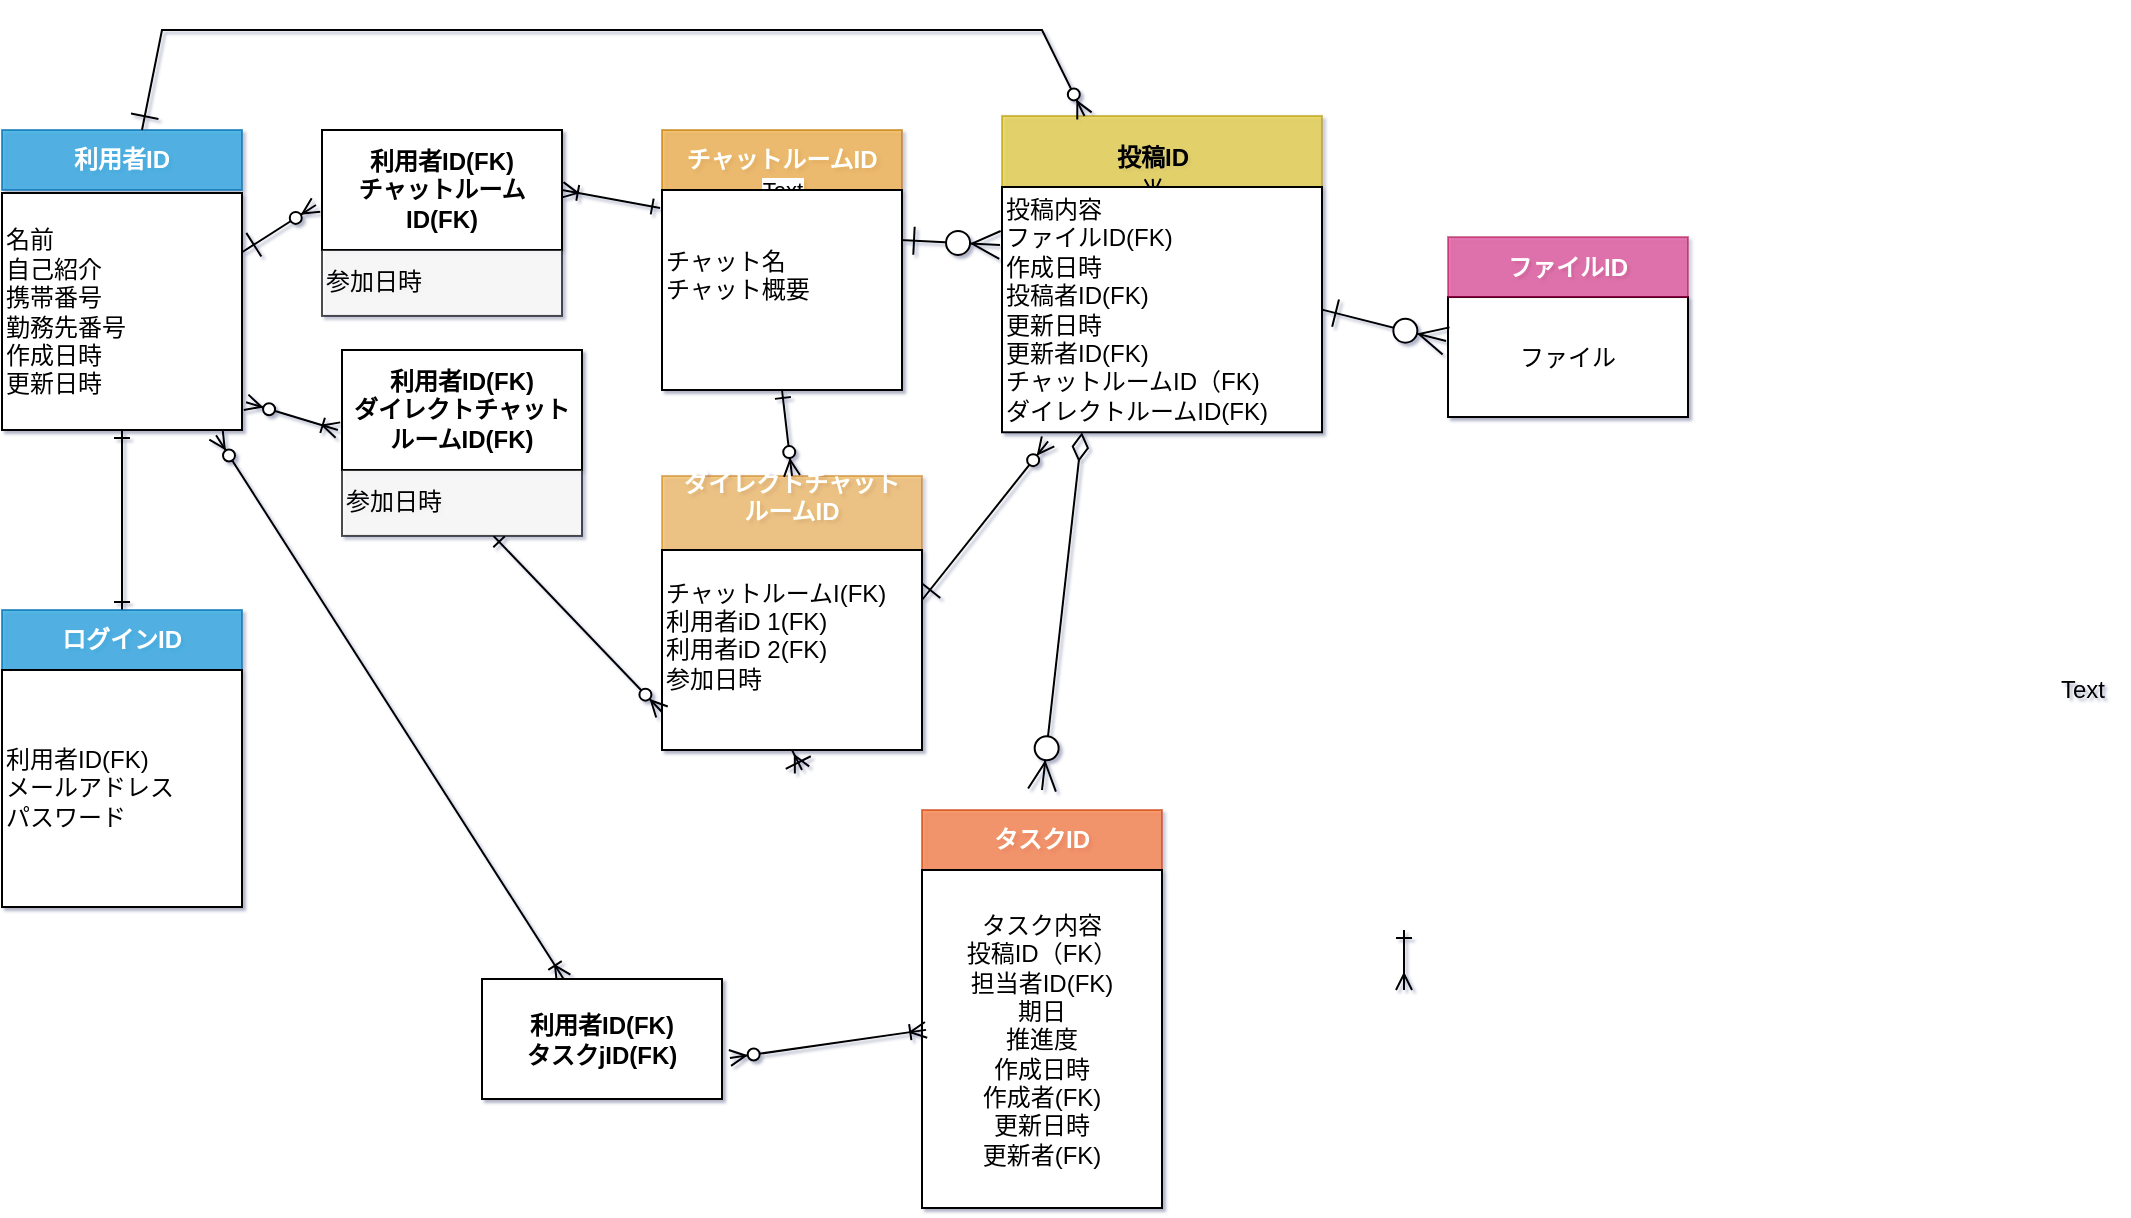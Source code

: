 <mxfile version="13.1.3">
    <diagram id="6hGFLwfOUW9BJ-s0fimq" name="Page-1">
        <mxGraphModel dx="519" dy="2031" grid="1" gridSize="10" guides="1" tooltips="1" connect="0" arrows="1" fold="1" page="1" pageScale="1" pageWidth="827" pageHeight="1169" math="0" shadow="1">
            <root>
                <mxCell id="0"/>
                <mxCell id="1" parent="0"/>
                <mxCell id="2" value="&lt;b&gt;利用者ID&lt;/b&gt;" style="rounded=0;whiteSpace=wrap;html=1;fillColor=#1ba1e2;strokeColor=#006EAF;fontColor=#ffffff;opacity=70;" parent="1" vertex="1">
                    <mxGeometry x="40" y="50" width="120" height="30" as="geometry"/>
                </mxCell>
                <mxCell id="21" style="rounded=0;orthogonalLoop=1;jettySize=auto;html=1;entryX=-0.025;entryY=0.625;entryDx=0;entryDy=0;entryPerimeter=0;startArrow=ERone;startFill=0;endArrow=ERzeroToMany;endFill=1;strokeWidth=1;exitX=1;exitY=0.25;exitDx=0;exitDy=0;startSize=12;" parent="1" source="3" target="13" edge="1">
                    <mxGeometry relative="1" as="geometry">
                        <mxPoint x="170" y="100" as="sourcePoint"/>
                    </mxGeometry>
                </mxCell>
                <mxCell id="107" style="edgeStyle=none;rounded=0;orthogonalLoop=1;jettySize=auto;html=1;startArrow=ERone;startFill=0;endArrow=ERone;endFill=0;" edge="1" parent="1" source="3" target="105">
                    <mxGeometry relative="1" as="geometry"/>
                </mxCell>
                <mxCell id="3" value="名前&lt;br&gt;自己紹介&lt;br&gt;携帯番号&lt;br&gt;勤務先番号&lt;br&gt;作成日時&lt;br&gt;更新日時" style="rounded=0;whiteSpace=wrap;html=1;align=left;" parent="1" vertex="1">
                    <mxGeometry x="40" y="81.49" width="120" height="118.51" as="geometry"/>
                </mxCell>
                <mxCell id="12" style="edgeStyle=orthogonalEdgeStyle;rounded=0;orthogonalLoop=1;jettySize=auto;html=1;exitX=0.5;exitY=0;exitDx=0;exitDy=0;startArrow=ERone;startFill=0;endArrow=oval;endFill=0;strokeColor=#000000;strokeWidth=1;" parent="1" edge="1">
                    <mxGeometry relative="1" as="geometry">
                        <mxPoint x="100" y="240" as="targetPoint"/>
                        <mxPoint x="100" y="240" as="sourcePoint"/>
                    </mxGeometry>
                </mxCell>
                <mxCell id="11" style="edgeStyle=orthogonalEdgeStyle;rounded=0;orthogonalLoop=1;jettySize=auto;html=1;exitX=0.5;exitY=1;exitDx=0;exitDy=0;startArrow=ERone;startFill=0;endArrow=oval;endFill=0;strokeColor=#000000;strokeWidth=1;" parent="1" edge="1">
                    <mxGeometry relative="1" as="geometry">
                        <mxPoint x="100" y="270" as="sourcePoint"/>
                        <mxPoint x="100" y="270" as="targetPoint"/>
                    </mxGeometry>
                </mxCell>
                <mxCell id="26" style="edgeStyle=none;rounded=0;orthogonalLoop=1;jettySize=auto;html=1;exitX=1;exitY=0.5;exitDx=0;exitDy=0;entryX=-0.008;entryY=0.09;entryDx=0;entryDy=0;entryPerimeter=0;startArrow=ERoneToMany;startFill=0;endArrow=ERone;endFill=0;strokeWidth=1;" parent="1" source="13" target="23" edge="1">
                    <mxGeometry relative="1" as="geometry"/>
                </mxCell>
                <mxCell id="13" value="&lt;b&gt;利用者ID(FK)&lt;br&gt;チャットルームID(FK)&lt;br&gt;&lt;/b&gt;" style="rounded=0;whiteSpace=wrap;html=1;" parent="1" vertex="1">
                    <mxGeometry x="200" y="50" width="120" height="60" as="geometry"/>
                </mxCell>
                <mxCell id="22" value="&lt;b&gt;チャットルームID&lt;/b&gt;" style="rounded=0;whiteSpace=wrap;html=1;fillColor=#f0a30a;strokeColor=#BD7000;fontColor=#ffffff;opacity=60;" parent="1" vertex="1">
                    <mxGeometry x="370" y="50" width="120" height="30" as="geometry"/>
                </mxCell>
                <mxCell id="24" style="edgeStyle=none;shape=link;rounded=0;orthogonalLoop=1;jettySize=auto;html=1;exitX=0.5;exitY=0;exitDx=0;exitDy=0;startArrow=ERone;startFill=0;endArrow=ERzeroToMany;endFill=1;strokeColor=#000000;strokeWidth=1;" parent="1" source="23" target="22" edge="1">
                    <mxGeometry relative="1" as="geometry"/>
                </mxCell>
                <mxCell id="25" value="Text" style="edgeLabel;html=1;align=center;verticalAlign=middle;resizable=0;points=[];" parent="24" vertex="1" connectable="0">
                    <mxGeometry x="0.167" y="5" relative="1" as="geometry">
                        <mxPoint as="offset"/>
                    </mxGeometry>
                </mxCell>
                <mxCell id="29" style="edgeStyle=none;rounded=0;orthogonalLoop=1;jettySize=auto;html=1;exitX=1;exitY=0.25;exitDx=0;exitDy=0;startArrow=ERone;startFill=0;endArrow=ERzeroToMany;endFill=1;strokeWidth=1;endSize=12;startSize=12;" parent="1" edge="1">
                    <mxGeometry relative="1" as="geometry">
                        <mxPoint x="489" y="105" as="sourcePoint"/>
                        <mxPoint x="539" y="107.494" as="targetPoint"/>
                    </mxGeometry>
                </mxCell>
                <mxCell id="23" value="チャット名&lt;br&gt;&lt;div&gt;チャット概要&lt;/div&gt;&lt;div&gt;&lt;br&gt;&lt;/div&gt;" style="rounded=0;whiteSpace=wrap;html=1;align=left;" parent="1" vertex="1">
                    <mxGeometry x="370" y="80" width="120" height="100" as="geometry"/>
                </mxCell>
                <mxCell id="27" value="ファイル" style="rounded=0;whiteSpace=wrap;html=1;" parent="1" vertex="1">
                    <mxGeometry x="763" y="133.51" width="120" height="60" as="geometry"/>
                </mxCell>
                <mxCell id="28" value="&lt;b&gt;ファイルID&lt;/b&gt;" style="rounded=0;whiteSpace=wrap;html=1;fillColor=#d80073;strokeColor=#A50040;fontColor=#ffffff;opacity=50;" parent="1" vertex="1">
                    <mxGeometry x="763" y="103.51" width="120" height="30" as="geometry"/>
                </mxCell>
                <mxCell id="32" value="&lt;b&gt;ダイレクトチャット&lt;br&gt;ルームID&lt;br&gt;&lt;br&gt;&lt;/b&gt;" style="rounded=0;whiteSpace=wrap;html=1;fillColor=#f0a30a;strokeColor=#BD7000;fontColor=#ffffff;opacity=50;" parent="1" vertex="1">
                    <mxGeometry x="370" y="222.97" width="130" height="37.03" as="geometry"/>
                </mxCell>
                <mxCell id="83" style="edgeStyle=none;rounded=0;jumpSize=12;orthogonalLoop=1;jettySize=auto;html=1;exitX=1;exitY=0.25;exitDx=0;exitDy=0;entryX=0.144;entryY=1.037;entryDx=0;entryDy=0;entryPerimeter=0;startArrow=ERone;startFill=0;startSize=11;endArrow=ERzeroToMany;endFill=1;endSize=6;strokeWidth=1;" parent="1" source="33" target="36" edge="1">
                    <mxGeometry relative="1" as="geometry"/>
                </mxCell>
                <mxCell id="85" style="edgeStyle=none;rounded=0;jumpSize=12;orthogonalLoop=1;jettySize=auto;html=1;exitX=0.5;exitY=1;exitDx=0;exitDy=0;startArrow=ERone;startFill=0;startSize=12;endArrow=ERmany;endFill=0;endSize=6;strokeColor=#000000;strokeWidth=1;" parent="1" source="33" edge="1">
                    <mxGeometry relative="1" as="geometry">
                        <mxPoint x="440" y="370" as="targetPoint"/>
                    </mxGeometry>
                </mxCell>
                <mxCell id="94" style="edgeStyle=none;rounded=0;orthogonalLoop=1;jettySize=auto;html=1;entryX=1.017;entryY=0.883;entryDx=0;entryDy=0;entryPerimeter=0;startArrow=ERoneToMany;startFill=0;endArrow=ERzeroToMany;endFill=1;exitX=-0.017;exitY=0.667;exitDx=0;exitDy=0;exitPerimeter=0;" edge="1" parent="1" source="95" target="3">
                    <mxGeometry relative="1" as="geometry"/>
                </mxCell>
                <mxCell id="33" value="チャットルームI(FK)&lt;br&gt;&lt;div&gt;&lt;span&gt;利用者iD 1(FK)&lt;/span&gt;&lt;/div&gt;&lt;div&gt;&lt;div&gt;利用者iD 2(FK)&lt;/div&gt;&lt;div&gt;&lt;span&gt;参加日時&lt;/span&gt;&lt;br&gt;&lt;/div&gt;&lt;div&gt;&lt;br&gt;&lt;/div&gt;&lt;/div&gt;" style="rounded=0;whiteSpace=wrap;html=1;align=left;" parent="1" vertex="1">
                    <mxGeometry x="370" y="260" width="130" height="100" as="geometry"/>
                </mxCell>
                <mxCell id="34" value="" style="rounded=0;whiteSpace=wrap;html=1;fillColor=#e3c800;strokeColor=#B09500;fontColor=#ffffff;opacity=60;" parent="1" vertex="1">
                    <mxGeometry x="540" y="42.97" width="160" height="157.03" as="geometry"/>
                </mxCell>
                <mxCell id="35" value="&lt;b&gt;投稿ID&lt;br&gt;&lt;/b&gt;" style="text;html=1;align=center;verticalAlign=middle;resizable=0;points=[];autosize=1;" parent="34" vertex="1">
                    <mxGeometry x="50" y="11.463" width="50" height="20" as="geometry"/>
                </mxCell>
                <mxCell id="37" style="edgeStyle=none;rounded=0;orthogonalLoop=1;jettySize=auto;html=1;exitX=0.5;exitY=1;exitDx=0;exitDy=0;startArrow=ERone;startFill=0;endArrow=ERzeroToMany;endFill=1;strokeColor=#000000;strokeWidth=1;" parent="34" source="34" target="35" edge="1">
                    <mxGeometry relative="1" as="geometry"/>
                </mxCell>
                <mxCell id="36" value="投稿内容&lt;br&gt;ファイルID(FK)&lt;br&gt;作成日時&lt;br&gt;投稿者ID(FK)&lt;br&gt;更新日時&lt;br&gt;更新者ID(FK)&lt;br&gt;チャットルームID（FK)&lt;br&gt;ダイレクトルームID(FK)" style="rounded=0;whiteSpace=wrap;html=1;align=left;" parent="34" vertex="1">
                    <mxGeometry y="35.525" width="160" height="122.651" as="geometry"/>
                </mxCell>
                <mxCell id="38" style="rounded=0;orthogonalLoop=1;jettySize=auto;html=1;exitX=1;exitY=0.5;exitDx=0;exitDy=0;entryX=-0.008;entryY=0.366;entryDx=0;entryDy=0;entryPerimeter=0;startArrow=ERone;startFill=0;endArrow=ERzeroToMany;endFill=1;strokeWidth=1;endSize=12;startSize=12;" parent="1" source="36" target="27" edge="1">
                    <mxGeometry relative="1" as="geometry"/>
                </mxCell>
                <mxCell id="50" style="edgeStyle=none;rounded=0;orthogonalLoop=1;jettySize=auto;html=1;exitX=0.5;exitY=1;exitDx=0;exitDy=0;startArrow=ERone;startFill=0;endArrow=ERmany;endFill=0;strokeColor=#000000;strokeWidth=1;" parent="1" edge="1">
                    <mxGeometry relative="1" as="geometry">
                        <mxPoint x="590" y="460" as="targetPoint"/>
                        <mxPoint x="590" y="492" as="sourcePoint"/>
                    </mxGeometry>
                </mxCell>
                <mxCell id="51" value="&lt;span style=&quot;color: rgba(0 , 0 , 0 , 0) ; font-family: monospace ; font-size: 0px&quot;&gt;%3CmxGraphModel%3E%3Croot%3E%3CmxCell%20id%3D%220%22%2F%3E%3CmxCell%20id%3D%221%22%20parent%3D%220%22%2F%3E%3CmxCell%20id%3D%222%22%20value%3D%22%26lt%3Bb%26gt%3B%E6%8A%95%E7%A8%BF%E8%80%85ID%26lt%3Bbr%26gt%3B%E5%88%A9%E7%94%A8%E8%80%85ID%26lt%3Bbr%26gt%3B%26lt%3B%2Fb%26gt%3B%22%20style%3D%22rounded%3D0%3BwhiteSpace%3Dwrap%3Bhtml%3D1%3B%22%20vertex%3D%221%22%20parent%3D%221%22%3E%3CmxGeometry%20x%3D%22590%22%20y%3D%22210%22%20width%3D%22120%22%20height%3D%2230%22%20as%3D%22geometry%22%2F%3E%3C%2FmxCell%3E%3C%2Froot%3E%3C%2FmxGraphModel%3E&lt;/span&gt;" style="text;html=1;align=center;verticalAlign=middle;resizable=0;points=[];autosize=1;" parent="1" vertex="1">
                    <mxGeometry x="731" y="415" width="20" height="20" as="geometry"/>
                </mxCell>
                <mxCell id="54" value="&lt;span style=&quot;color: rgba(0 , 0 , 0 , 0) ; font-family: monospace ; font-size: 0px&quot;&gt;%3CmxGraphModel%3E%3Croot%3E%3CmxCell%20id%3D%220%22%2F%3E%3CmxCell%20id%3D%221%22%20parent%3D%220%22%2F%3E%3CmxCell%20id%3D%222%22%20value%3D%22%E5%90%8D%E5%89%8D%22%20style%3D%22rounded%3D0%3BwhiteSpace%3Dwrap%3Bhtml%3D1%3Balign%3Dleft%3B%22%20vertex%3D%221%22%20parent%3D%221%22%3E%3CmxGeometry%20x%3D%22590%22%20y%3D%22240%22%20width%3D%22120%22%20height%3D%2230%22%20as%3D%22geometry%22%2F%3E%3C%2FmxCell%3E%3C%2Froot%3E%3C%2FmxGraphModel%3E&lt;/span&gt;&lt;span style=&quot;color: rgba(0 , 0 , 0 , 0) ; font-family: monospace ; font-size: 0px&quot;&gt;%3CmxGraphModel%3E%3Croot%3E%3CmxCell%20id%3D%220%22%2F%3E%3CmxCell%20id%3D%221%22%20parent%3D%220%22%2F%3E%3CmxCell%20id%3D%222%22%20value%3D%22%E5%90%8D%E5%89%8D%22%20style%3D%22rounded%3D0%3BwhiteSpace%3Dwrap%3Bhtml%3D1%3Balign%3Dleft%3B%22%20vertex%3D%221%22%20parent%3D%221%22%3E%3CmxGeometry%20x%3D%22590%22%20y%3D%22240%22%20width%3D%22120%22%20height%3D%2230%22%20as%3D%22geometry%22%2F%3E%3C%2FmxCell%3E%3C%2Froot%3E%3C%2FmxGraphModel%3E&lt;/span&gt;" style="text;html=1;align=center;verticalAlign=middle;resizable=0;points=[];autosize=1;" parent="1" vertex="1">
                    <mxGeometry x="743" y="504" width="20" height="20" as="geometry"/>
                </mxCell>
                <mxCell id="61" style="edgeStyle=none;rounded=0;orthogonalLoop=1;jettySize=auto;html=1;exitX=0.5;exitY=1;exitDx=0;exitDy=0;entryX=0.5;entryY=1;entryDx=0;entryDy=0;startArrow=ERone;startFill=0;endArrow=ERmany;endFill=0;strokeColor=#000000;strokeWidth=1;" parent="1" edge="1">
                    <mxGeometry relative="1" as="geometry">
                        <mxPoint x="741" y="450" as="sourcePoint"/>
                        <mxPoint x="741" y="480" as="targetPoint"/>
                    </mxGeometry>
                </mxCell>
                <mxCell id="64" value="タスクID" style="rounded=0;whiteSpace=wrap;html=1;fontStyle=1;fillColor=#fa6800;strokeColor=#C73500;fontColor=#ffffff;opacity=60;" parent="1" vertex="1">
                    <mxGeometry x="500" y="390" width="120" height="30" as="geometry"/>
                </mxCell>
                <mxCell id="67" style="edgeStyle=none;rounded=0;orthogonalLoop=1;jettySize=auto;html=1;startArrow=ERoneToMany;startFill=0;endArrow=ERzeroToMany;endFill=1;strokeWidth=1;entryX=0.892;entryY=1.022;entryDx=0;entryDy=0;entryPerimeter=0;" parent="1" source="100" edge="1" target="3">
                    <mxGeometry relative="1" as="geometry">
                        <mxPoint x="440" y="480" as="targetPoint"/>
                        <mxPoint x="480" y="520" as="sourcePoint"/>
                        <Array as="points"/>
                    </mxGeometry>
                </mxCell>
                <mxCell id="66" value="タスク内容&lt;br&gt;投稿ID（FK）&lt;br&gt;担当者ID(FK)&lt;br&gt;期日&lt;br&gt;推進度&lt;br&gt;作成日時&lt;br&gt;作成者(FK)&lt;br&gt;更新日時&lt;br&gt;更新者(FK)" style="rounded=0;whiteSpace=wrap;html=1;" parent="1" vertex="1">
                    <mxGeometry x="500" y="420" width="120" height="169" as="geometry"/>
                </mxCell>
                <mxCell id="69" style="edgeStyle=none;rounded=0;orthogonalLoop=1;jettySize=auto;html=1;exitX=0.25;exitY=1;exitDx=0;exitDy=0;startArrow=diamondThin;startFill=0;endArrow=ERzeroToMany;endFill=1;strokeWidth=1;endSize=12;startSize=12;" parent="1" source="36" edge="1">
                    <mxGeometry relative="1" as="geometry">
                        <mxPoint x="560" y="380" as="targetPoint"/>
                        <Array as="points">
                            <mxPoint x="560" y="380"/>
                        </Array>
                    </mxGeometry>
                </mxCell>
                <mxCell id="81" style="edgeStyle=none;rounded=0;jumpSize=12;orthogonalLoop=1;jettySize=auto;html=1;entryX=0.5;entryY=0;entryDx=0;entryDy=0;startArrow=ERone;startFill=0;startSize=6;endArrow=ERzeroToMany;endFill=1;endSize=6;strokeWidth=1;exitX=0.5;exitY=1;exitDx=0;exitDy=0;" parent="1" source="23" target="32" edge="1">
                    <mxGeometry relative="1" as="geometry">
                        <mxPoint x="440" y="190" as="sourcePoint"/>
                    </mxGeometry>
                </mxCell>
                <mxCell id="86" style="rounded=0;orthogonalLoop=1;jettySize=auto;html=1;startArrow=ERone;startFill=0;endArrow=ERzeroToMany;endFill=1;strokeWidth=1;startSize=12;" parent="1" target="34" edge="1">
                    <mxGeometry relative="1" as="geometry">
                        <mxPoint x="110" y="50" as="sourcePoint"/>
                        <mxPoint x="640" y="20" as="targetPoint"/>
                        <Array as="points">
                            <mxPoint x="120"/>
                            <mxPoint x="560"/>
                        </Array>
                    </mxGeometry>
                </mxCell>
                <mxCell id="89" value="参加日時" style="rounded=0;whiteSpace=wrap;html=1;opacity=70;align=left;" parent="1" vertex="1">
                    <mxGeometry x="200" y="110.0" width="120" height="32.97" as="geometry"/>
                </mxCell>
                <mxCell id="95" value="&lt;b&gt;利用者ID(FK)&lt;br&gt;ダイレクトチャットルームID(FK)&lt;br&gt;&lt;/b&gt;" style="rounded=0;whiteSpace=wrap;html=1;" vertex="1" parent="1">
                    <mxGeometry x="210" y="160" width="120" height="60" as="geometry"/>
                </mxCell>
                <mxCell id="97" style="edgeStyle=none;rounded=0;orthogonalLoop=1;jettySize=auto;html=1;entryX=0;entryY=0.81;entryDx=0;entryDy=0;entryPerimeter=0;startArrow=ERone;startFill=0;endArrow=ERzeroToMany;endFill=1;" edge="1" parent="1" source="96" target="33">
                    <mxGeometry relative="1" as="geometry"/>
                </mxCell>
                <mxCell id="96" value="参加日時" style="rounded=0;whiteSpace=wrap;html=1;opacity=70;align=left;" vertex="1" parent="1">
                    <mxGeometry x="210" y="220.0" width="120" height="32.97" as="geometry"/>
                </mxCell>
                <mxCell id="99" value="Text" style="text;html=1;align=center;verticalAlign=middle;resizable=0;points=[];autosize=1;" vertex="1" parent="1">
                    <mxGeometry x="1060" y="320" width="40" height="20" as="geometry"/>
                </mxCell>
                <mxCell id="100" value="&lt;b&gt;利用者ID(FK)&lt;br&gt;タスクjID(FK)&lt;br&gt;&lt;/b&gt;" style="rounded=0;whiteSpace=wrap;html=1;" vertex="1" parent="1">
                    <mxGeometry x="280" y="474.5" width="120" height="60" as="geometry"/>
                </mxCell>
                <mxCell id="101" style="edgeStyle=none;rounded=0;orthogonalLoop=1;jettySize=auto;html=1;startArrow=ERoneToMany;startFill=0;endArrow=ERzeroToMany;endFill=1;strokeWidth=1;exitX=0.017;exitY=0.473;exitDx=0;exitDy=0;exitPerimeter=0;entryX=1.033;entryY=0.658;entryDx=0;entryDy=0;entryPerimeter=0;" edge="1" parent="1" source="66" target="100">
                    <mxGeometry relative="1" as="geometry">
                        <mxPoint x="410" y="520" as="targetPoint"/>
                        <mxPoint x="460" y="520" as="sourcePoint"/>
                        <Array as="points"/>
                    </mxGeometry>
                </mxCell>
                <mxCell id="108" value="" style="edgeStyle=none;rounded=0;orthogonalLoop=1;jettySize=auto;html=1;startArrow=oval;startFill=0;endArrow=ERone;endFill=0;" edge="1" parent="1" source="105" target="106">
                    <mxGeometry relative="1" as="geometry"/>
                </mxCell>
                <mxCell id="105" value="&lt;b&gt;ログインID&lt;/b&gt;" style="rounded=0;whiteSpace=wrap;html=1;fillColor=#1ba1e2;strokeColor=#006EAF;fontColor=#ffffff;opacity=70;" vertex="1" parent="1">
                    <mxGeometry x="40" y="290" width="120" height="30" as="geometry"/>
                </mxCell>
                <mxCell id="106" value="利用者ID(FK)&lt;br&gt;メールアドレス&lt;br&gt;パスワード" style="rounded=0;whiteSpace=wrap;html=1;align=left;" vertex="1" parent="1">
                    <mxGeometry x="40" y="320" width="120" height="118.51" as="geometry"/>
                </mxCell>
            </root>
        </mxGraphModel>
    </diagram>
</mxfile>